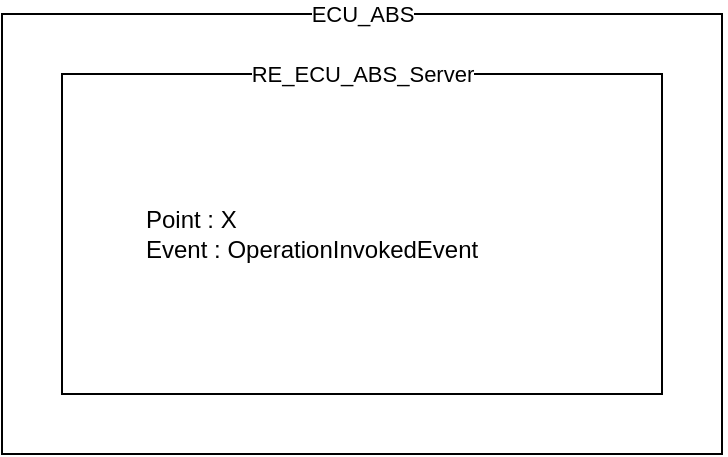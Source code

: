 <mxfile version="15.5.8" type="github">
  <diagram id="lmW3iGvqOvk98X2ZJBwQ" name="Page-1">
    <mxGraphModel dx="786" dy="512" grid="1" gridSize="10" guides="1" tooltips="1" connect="1" arrows="1" fold="1" page="1" pageScale="1" pageWidth="827" pageHeight="1169" math="0" shadow="0">
      <root>
        <mxCell id="0" />
        <mxCell id="1" parent="0" />
        <mxCell id="jbuwqRqmrLbr60fQhBE4-2" value="" style="shape=partialRectangle;whiteSpace=wrap;html=1;bottom=1;right=1;left=1;top=0;fillColor=none;routingCenterX=-0.5;" vertex="1" parent="1">
          <mxGeometry x="220" y="140" width="360" height="220" as="geometry" />
        </mxCell>
        <mxCell id="jbuwqRqmrLbr60fQhBE4-10" value="ECU_ABS" style="endArrow=none;html=1;rounded=0;exitX=0;exitY=0;exitDx=0;exitDy=0;entryX=1;entryY=0;entryDx=0;entryDy=0;" edge="1" parent="1" source="jbuwqRqmrLbr60fQhBE4-2" target="jbuwqRqmrLbr60fQhBE4-2">
          <mxGeometry width="50" height="50" relative="1" as="geometry">
            <mxPoint x="240" y="120" as="sourcePoint" />
            <mxPoint x="290" y="70" as="targetPoint" />
          </mxGeometry>
        </mxCell>
        <mxCell id="jbuwqRqmrLbr60fQhBE4-11" value="&lt;blockquote style=&quot;margin: 0 0 0 40px ; border: none ; padding: 0px&quot;&gt;Point : X&lt;br&gt;Event : OperationInvokedEvent&lt;/blockquote&gt;" style="shape=partialRectangle;whiteSpace=wrap;html=1;bottom=1;right=1;left=1;top=0;fillColor=none;routingCenterX=-0.5;align=left;" vertex="1" parent="1">
          <mxGeometry x="250" y="170" width="300" height="160" as="geometry" />
        </mxCell>
        <mxCell id="jbuwqRqmrLbr60fQhBE4-12" value="RE_ECU_ABS_Server" style="endArrow=none;html=1;rounded=0;exitX=0;exitY=0;exitDx=0;exitDy=0;entryX=1;entryY=0;entryDx=0;entryDy=0;" edge="1" parent="1" source="jbuwqRqmrLbr60fQhBE4-11" target="jbuwqRqmrLbr60fQhBE4-11">
          <mxGeometry width="50" height="50" relative="1" as="geometry">
            <mxPoint x="270" y="150" as="sourcePoint" />
            <mxPoint x="320" y="100" as="targetPoint" />
          </mxGeometry>
        </mxCell>
      </root>
    </mxGraphModel>
  </diagram>
</mxfile>
